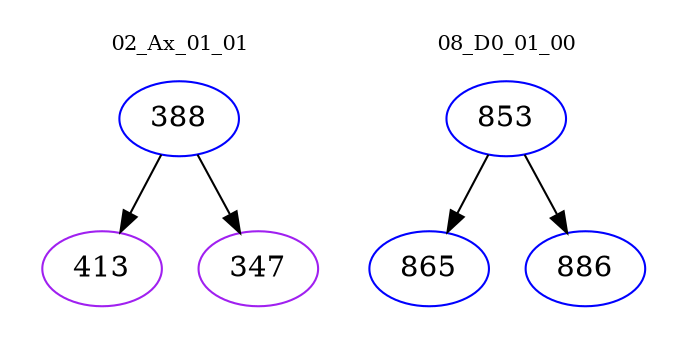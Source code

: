 digraph{
subgraph cluster_0 {
color = white
label = "02_Ax_01_01";
fontsize=10;
T0_388 [label="388", color="blue"]
T0_388 -> T0_413 [color="black"]
T0_413 [label="413", color="purple"]
T0_388 -> T0_347 [color="black"]
T0_347 [label="347", color="purple"]
}
subgraph cluster_1 {
color = white
label = "08_D0_01_00";
fontsize=10;
T1_853 [label="853", color="blue"]
T1_853 -> T1_865 [color="black"]
T1_865 [label="865", color="blue"]
T1_853 -> T1_886 [color="black"]
T1_886 [label="886", color="blue"]
}
}
